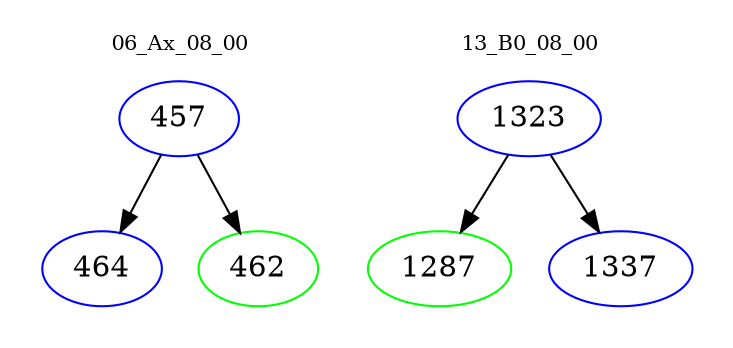 digraph{
subgraph cluster_0 {
color = white
label = "06_Ax_08_00";
fontsize=10;
T0_457 [label="457", color="blue"]
T0_457 -> T0_464 [color="black"]
T0_464 [label="464", color="blue"]
T0_457 -> T0_462 [color="black"]
T0_462 [label="462", color="green"]
}
subgraph cluster_1 {
color = white
label = "13_B0_08_00";
fontsize=10;
T1_1323 [label="1323", color="blue"]
T1_1323 -> T1_1287 [color="black"]
T1_1287 [label="1287", color="green"]
T1_1323 -> T1_1337 [color="black"]
T1_1337 [label="1337", color="blue"]
}
}
